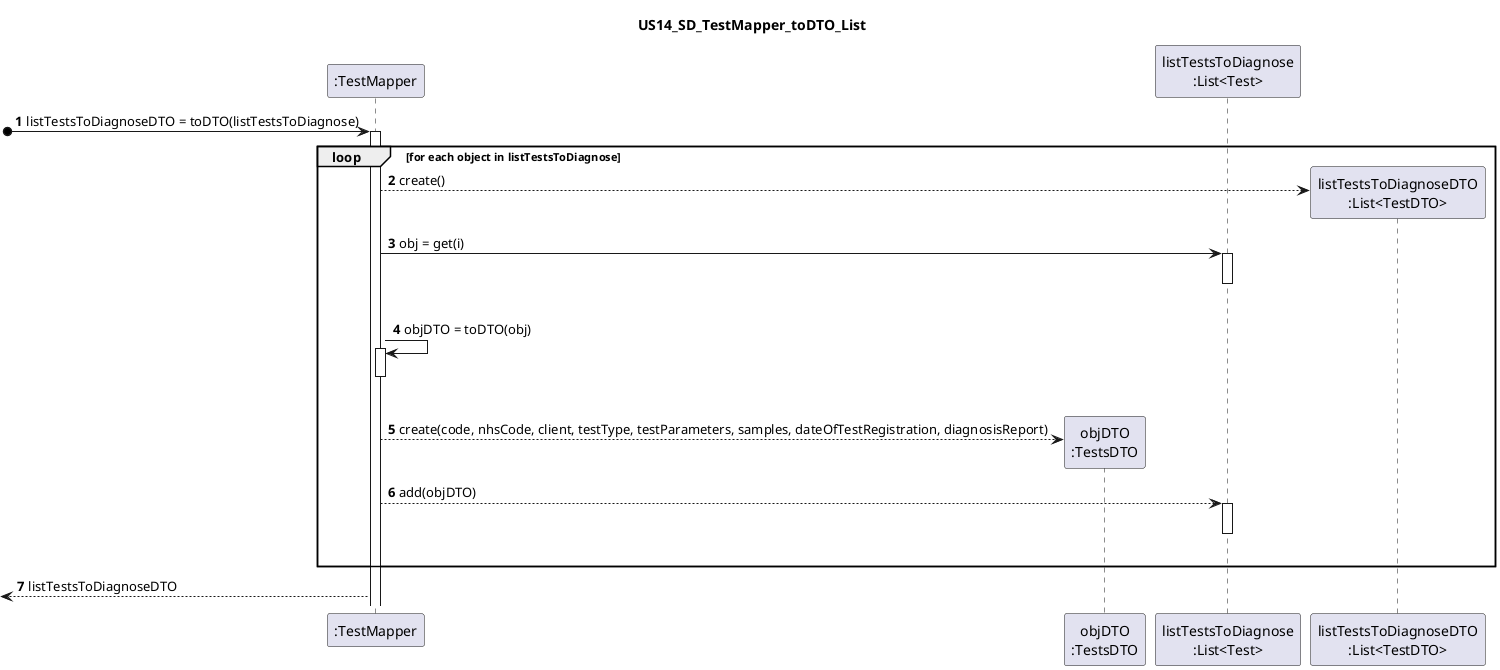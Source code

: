 @startuml
title US14_SD_TestMapper_toDTO_List
autonumber

participant ":TestMapper" as TSTMAPPER
participant "objDTO\n:TestsDTO" as OBJ_DTO
participant "listTestsToDiagnose\n:List<Test>" as LT
participant "listTestsToDiagnoseDTO\n:List<TestDTO>" as LIST_DTO

[o-> TSTMAPPER : listTestsToDiagnoseDTO = toDTO(listTestsToDiagnose)
activate TSTMAPPER

loop for each object in listTestsToDiagnose
TSTMAPPER --> LIST_DTO** : create()
TSTMAPPER -> LT : obj = get(i)
activate LT
|||
deactivate LT

TSTMAPPER -> TSTMAPPER : objDTO = toDTO(obj)
activate TSTMAPPER
|||
deactivate TSTMAPPER

TSTMAPPER --> OBJ_DTO** : create(code, nhsCode, client, testType, testParameters, samples, dateOfTestRegistration, diagnosisReport)

TSTMAPPER --> LT : add(objDTO)
activate LT
|||
deactivate LT
end

[<-- TSTMAPPER : listTestsToDiagnoseDTO

@enduml
